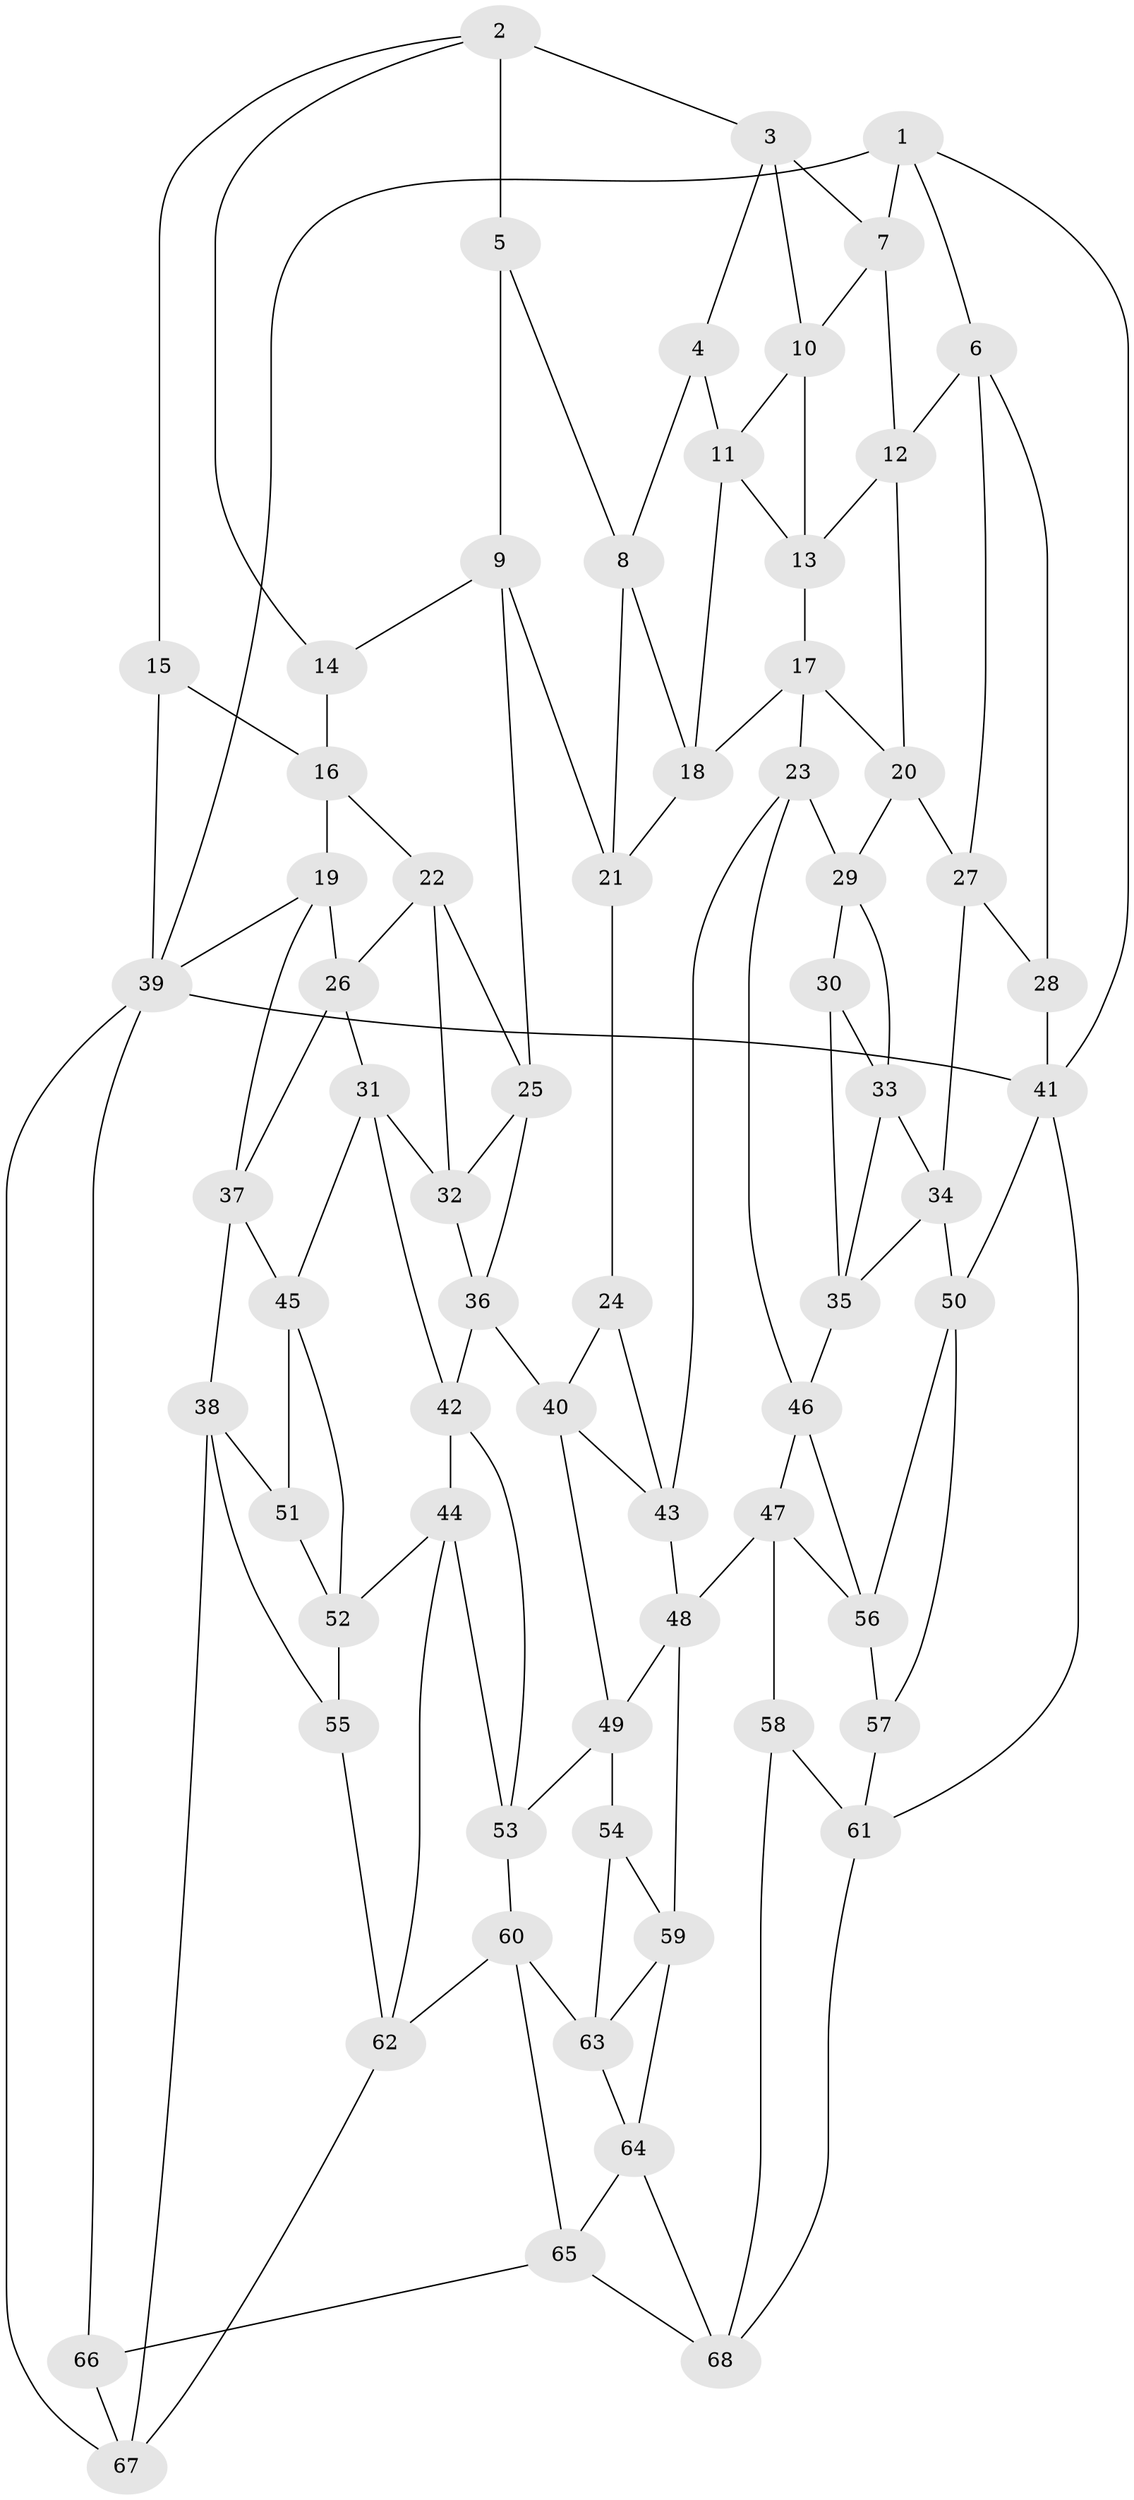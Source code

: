 // original degree distribution, {3: 0.029411764705882353, 6: 0.23529411764705882, 5: 0.5147058823529411, 4: 0.22058823529411764}
// Generated by graph-tools (version 1.1) at 2025/51/03/09/25 03:51:03]
// undirected, 68 vertices, 131 edges
graph export_dot {
graph [start="1"]
  node [color=gray90,style=filled];
  1;
  2;
  3;
  4;
  5;
  6;
  7;
  8;
  9;
  10;
  11;
  12;
  13;
  14;
  15;
  16;
  17;
  18;
  19;
  20;
  21;
  22;
  23;
  24;
  25;
  26;
  27;
  28;
  29;
  30;
  31;
  32;
  33;
  34;
  35;
  36;
  37;
  38;
  39;
  40;
  41;
  42;
  43;
  44;
  45;
  46;
  47;
  48;
  49;
  50;
  51;
  52;
  53;
  54;
  55;
  56;
  57;
  58;
  59;
  60;
  61;
  62;
  63;
  64;
  65;
  66;
  67;
  68;
  1 -- 6 [weight=1.0];
  1 -- 7 [weight=1.0];
  1 -- 39 [weight=1.0];
  1 -- 41 [weight=1.0];
  2 -- 3 [weight=1.0];
  2 -- 5 [weight=2.0];
  2 -- 14 [weight=1.0];
  2 -- 15 [weight=1.0];
  3 -- 4 [weight=1.0];
  3 -- 7 [weight=1.0];
  3 -- 10 [weight=1.0];
  4 -- 8 [weight=1.0];
  4 -- 11 [weight=1.0];
  5 -- 8 [weight=1.0];
  5 -- 9 [weight=1.0];
  6 -- 12 [weight=1.0];
  6 -- 27 [weight=1.0];
  6 -- 28 [weight=1.0];
  7 -- 10 [weight=1.0];
  7 -- 12 [weight=1.0];
  8 -- 18 [weight=1.0];
  8 -- 21 [weight=1.0];
  9 -- 14 [weight=1.0];
  9 -- 21 [weight=1.0];
  9 -- 25 [weight=1.0];
  10 -- 11 [weight=1.0];
  10 -- 13 [weight=1.0];
  11 -- 13 [weight=1.0];
  11 -- 18 [weight=1.0];
  12 -- 13 [weight=1.0];
  12 -- 20 [weight=1.0];
  13 -- 17 [weight=1.0];
  14 -- 16 [weight=1.0];
  15 -- 16 [weight=1.0];
  15 -- 39 [weight=1.0];
  16 -- 19 [weight=1.0];
  16 -- 22 [weight=1.0];
  17 -- 18 [weight=1.0];
  17 -- 20 [weight=1.0];
  17 -- 23 [weight=1.0];
  18 -- 21 [weight=1.0];
  19 -- 26 [weight=1.0];
  19 -- 37 [weight=1.0];
  19 -- 39 [weight=1.0];
  20 -- 27 [weight=1.0];
  20 -- 29 [weight=1.0];
  21 -- 24 [weight=1.0];
  22 -- 25 [weight=1.0];
  22 -- 26 [weight=1.0];
  22 -- 32 [weight=1.0];
  23 -- 29 [weight=1.0];
  23 -- 43 [weight=1.0];
  23 -- 46 [weight=1.0];
  24 -- 40 [weight=1.0];
  24 -- 43 [weight=1.0];
  25 -- 32 [weight=1.0];
  25 -- 36 [weight=1.0];
  26 -- 31 [weight=1.0];
  26 -- 37 [weight=1.0];
  27 -- 28 [weight=1.0];
  27 -- 34 [weight=1.0];
  28 -- 41 [weight=1.0];
  29 -- 30 [weight=1.0];
  29 -- 33 [weight=1.0];
  30 -- 33 [weight=1.0];
  30 -- 35 [weight=1.0];
  31 -- 32 [weight=1.0];
  31 -- 42 [weight=1.0];
  31 -- 45 [weight=1.0];
  32 -- 36 [weight=1.0];
  33 -- 34 [weight=1.0];
  33 -- 35 [weight=1.0];
  34 -- 35 [weight=1.0];
  34 -- 50 [weight=1.0];
  35 -- 46 [weight=1.0];
  36 -- 40 [weight=1.0];
  36 -- 42 [weight=1.0];
  37 -- 38 [weight=1.0];
  37 -- 45 [weight=1.0];
  38 -- 51 [weight=1.0];
  38 -- 55 [weight=1.0];
  38 -- 67 [weight=1.0];
  39 -- 41 [weight=1.0];
  39 -- 66 [weight=1.0];
  39 -- 67 [weight=1.0];
  40 -- 43 [weight=1.0];
  40 -- 49 [weight=1.0];
  41 -- 50 [weight=1.0];
  41 -- 61 [weight=1.0];
  42 -- 44 [weight=1.0];
  42 -- 53 [weight=1.0];
  43 -- 48 [weight=1.0];
  44 -- 52 [weight=1.0];
  44 -- 53 [weight=1.0];
  44 -- 62 [weight=1.0];
  45 -- 51 [weight=1.0];
  45 -- 52 [weight=1.0];
  46 -- 47 [weight=1.0];
  46 -- 56 [weight=1.0];
  47 -- 48 [weight=1.0];
  47 -- 56 [weight=1.0];
  47 -- 58 [weight=1.0];
  48 -- 49 [weight=1.0];
  48 -- 59 [weight=1.0];
  49 -- 53 [weight=1.0];
  49 -- 54 [weight=1.0];
  50 -- 56 [weight=1.0];
  50 -- 57 [weight=1.0];
  51 -- 52 [weight=1.0];
  52 -- 55 [weight=1.0];
  53 -- 60 [weight=1.0];
  54 -- 59 [weight=1.0];
  54 -- 63 [weight=1.0];
  55 -- 62 [weight=1.0];
  56 -- 57 [weight=1.0];
  57 -- 61 [weight=1.0];
  58 -- 61 [weight=1.0];
  58 -- 68 [weight=1.0];
  59 -- 63 [weight=1.0];
  59 -- 64 [weight=1.0];
  60 -- 62 [weight=1.0];
  60 -- 63 [weight=1.0];
  60 -- 65 [weight=1.0];
  61 -- 68 [weight=1.0];
  62 -- 67 [weight=1.0];
  63 -- 64 [weight=1.0];
  64 -- 65 [weight=1.0];
  64 -- 68 [weight=1.0];
  65 -- 66 [weight=1.0];
  65 -- 68 [weight=1.0];
  66 -- 67 [weight=1.0];
}
